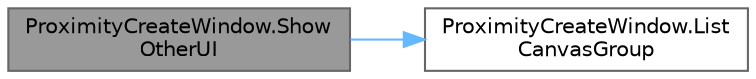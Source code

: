 digraph "ProximityCreateWindow.ShowOtherUI"
{
 // LATEX_PDF_SIZE
  bgcolor="transparent";
  edge [fontname=Helvetica,fontsize=10,labelfontname=Helvetica,labelfontsize=10];
  node [fontname=Helvetica,fontsize=10,shape=box,height=0.2,width=0.4];
  rankdir="LR";
  Node1 [id="Node000001",label="ProximityCreateWindow.Show\lOtherUI",height=0.2,width=0.4,color="gray40", fillcolor="grey60", style="filled", fontcolor="black",tooltip=" "];
  Node1 -> Node2 [id="edge2_Node000001_Node000002",color="steelblue1",style="solid",tooltip=" "];
  Node2 [id="Node000002",label="ProximityCreateWindow.List\lCanvasGroup",height=0.2,width=0.4,color="grey40", fillcolor="white", style="filled",URL="$class_proximity_create_window.html#a2d76cea1619a6301b747c6755baca124",tooltip=" "];
}
